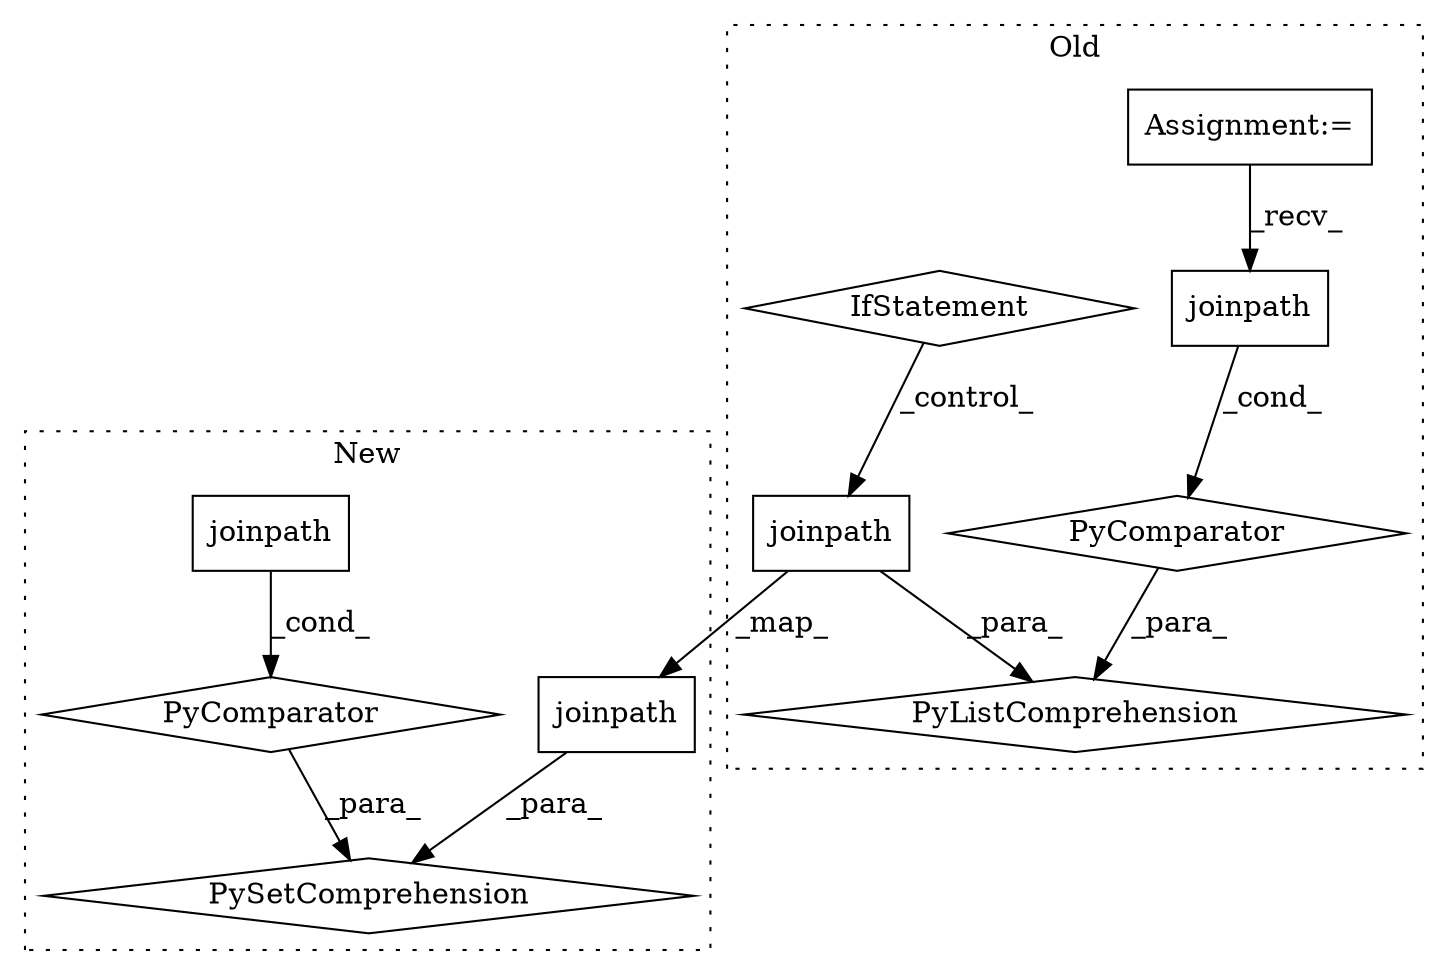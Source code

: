digraph G {
subgraph cluster0 {
1 [label="PyListComprehension" a="109" s="666" l="219" shape="diamond"];
3 [label="PyComparator" a="113" s="765" l="34" shape="diamond"];
4 [label="Assignment:=" a="7" s="765" l="34" shape="box"];
6 [label="joinpath" a="32" s="677,687" l="9,1" shape="box"];
9 [label="joinpath" a="32" s="677,687" l="9,1" shape="box"];
10 [label="IfStatement" a="25" s="857" l="20" shape="diamond"];
label = "Old";
style="dotted";
}
subgraph cluster1 {
2 [label="joinpath" a="32" s="680,690" l="9,1" shape="box"];
5 [label="PySetComprehension" a="111" s="669" l="234" shape="diamond"];
7 [label="PyComparator" a="113" s="783" l="34" shape="diamond"];
8 [label="joinpath" a="32" s="680,690" l="9,1" shape="box"];
label = "New";
style="dotted";
}
2 -> 7 [label="_cond_"];
3 -> 1 [label="_para_"];
4 -> 6 [label="_recv_"];
6 -> 3 [label="_cond_"];
7 -> 5 [label="_para_"];
8 -> 5 [label="_para_"];
9 -> 8 [label="_map_"];
9 -> 1 [label="_para_"];
10 -> 9 [label="_control_"];
}